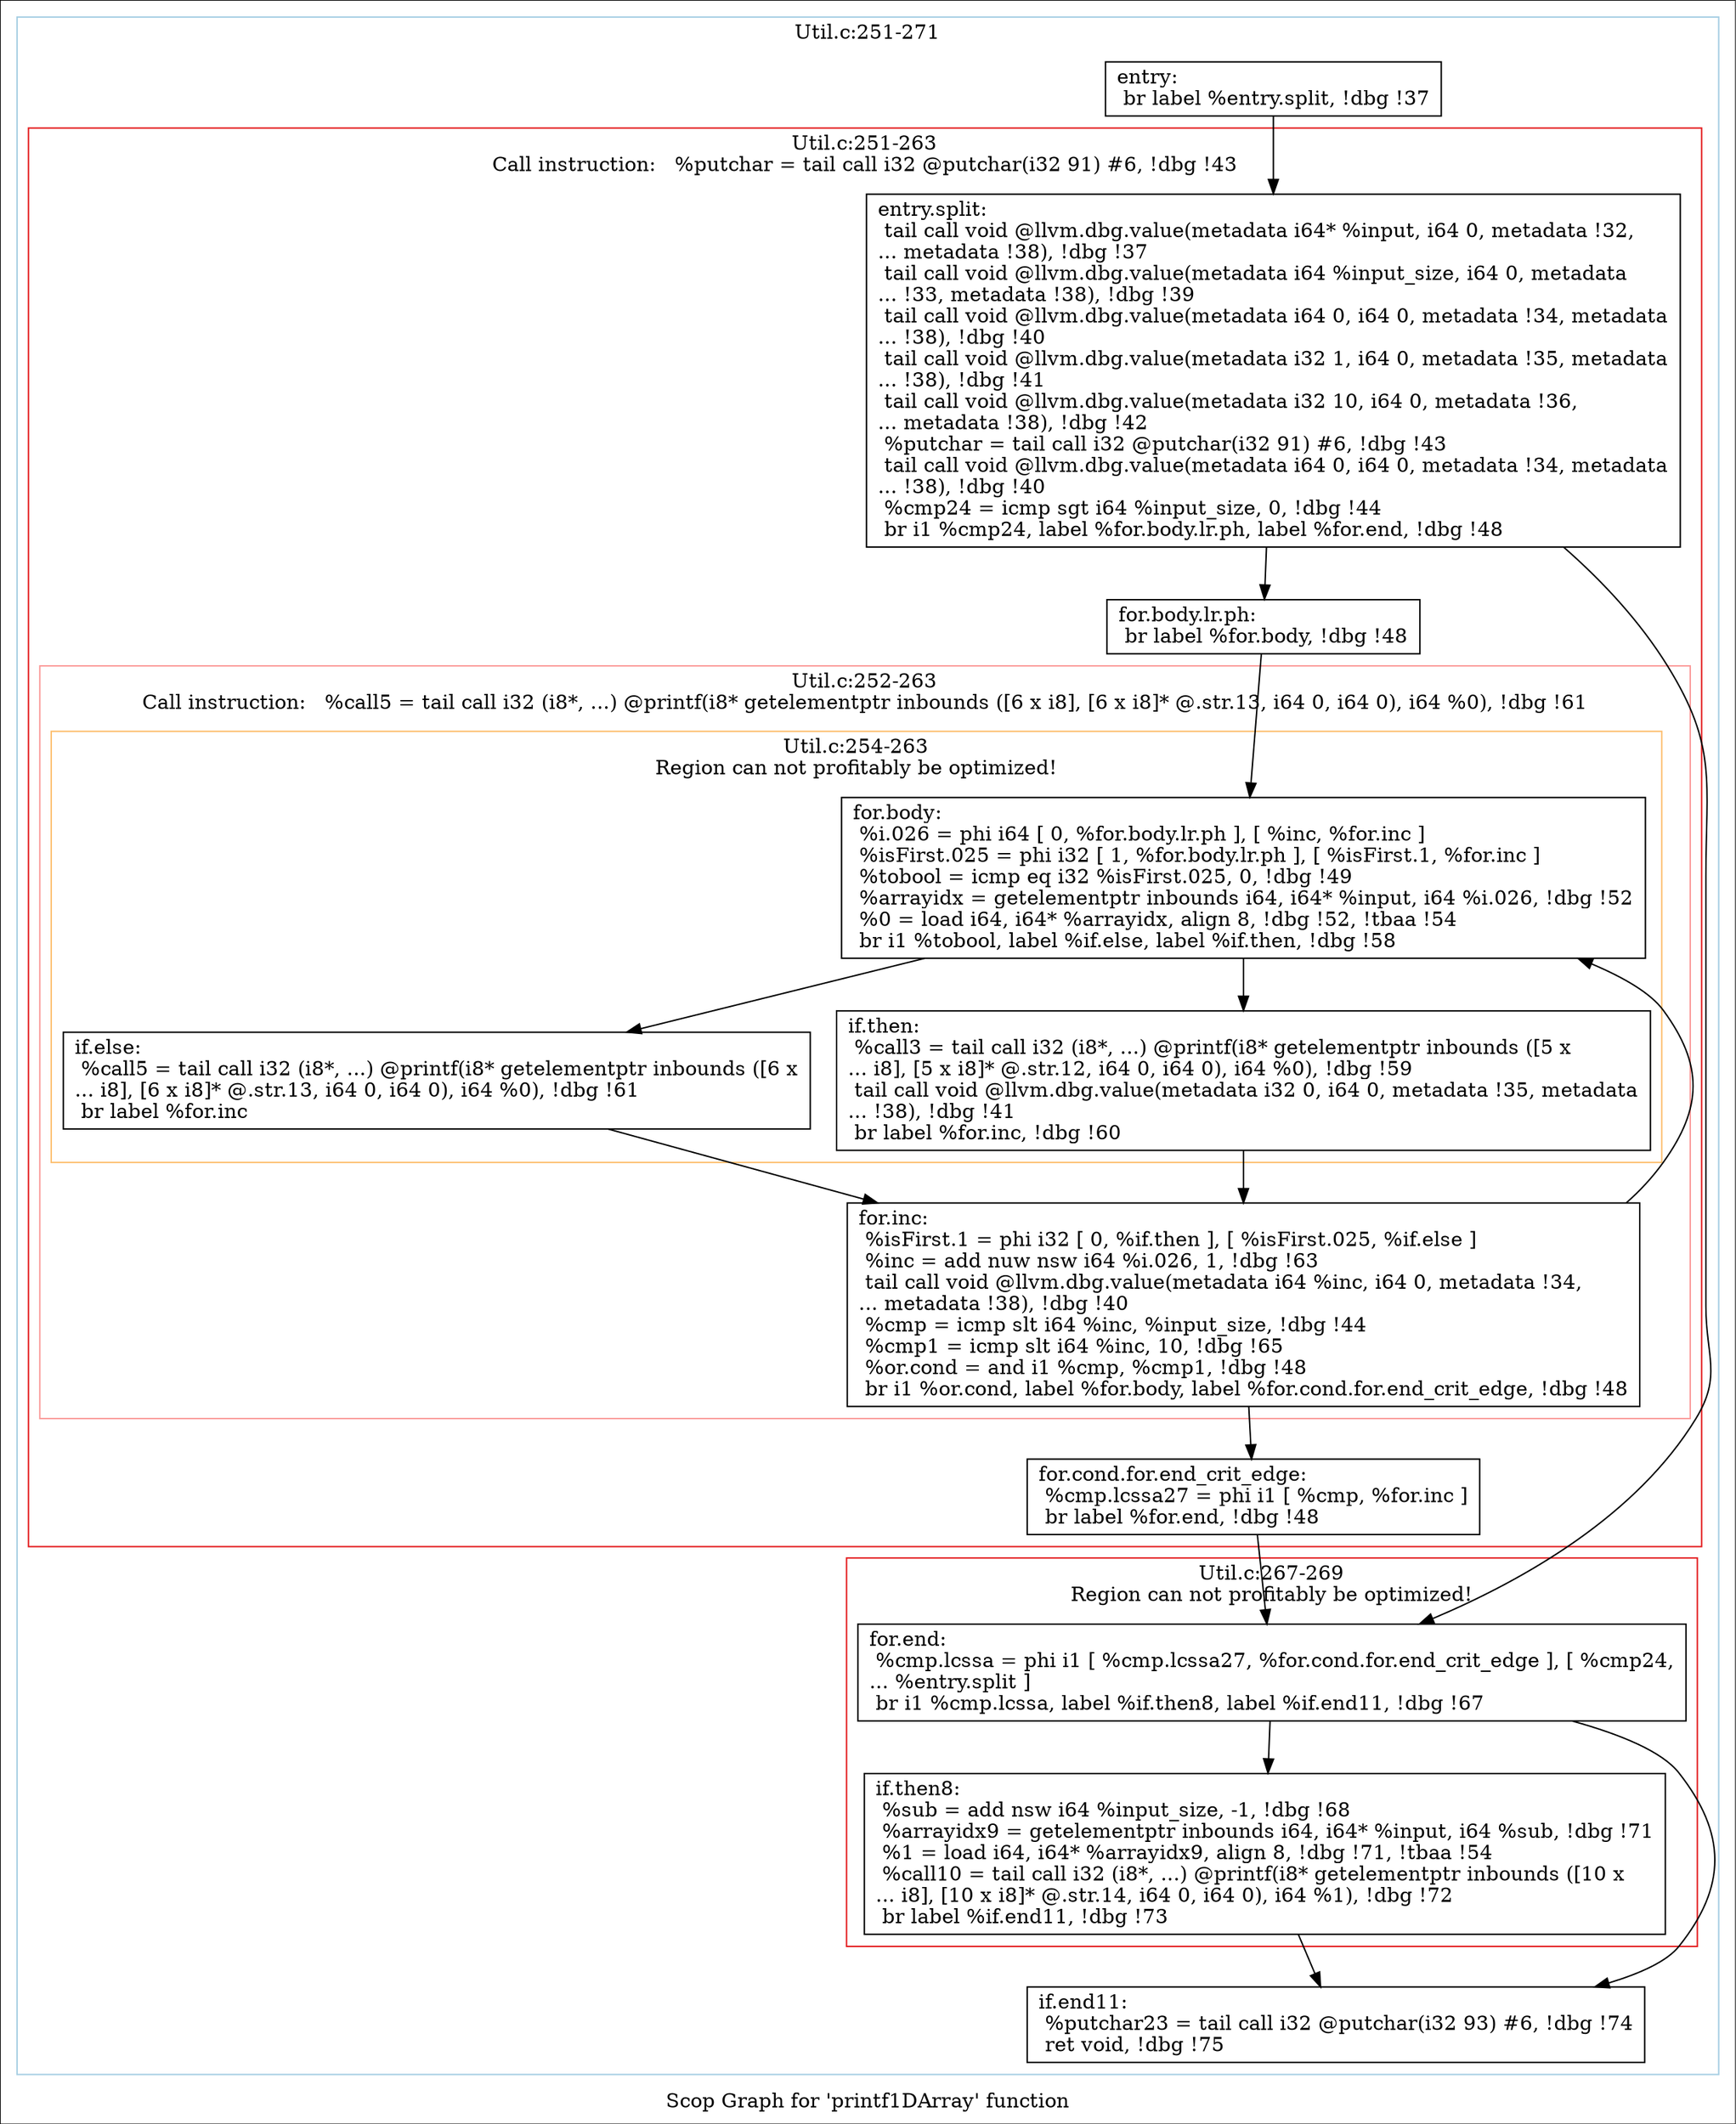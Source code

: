 digraph "Scop Graph for 'printf1DArray' function" {
	label="Scop Graph for 'printf1DArray' function";

	Node0x9d0de40 [shape=record,label="{entry:\l  br label %entry.split, !dbg !37\l}"];
	Node0x9d0de40 -> Node0x9caab50;
	Node0x9caab50 [shape=record,label="{entry.split:                                      \l  tail call void @llvm.dbg.value(metadata i64* %input, i64 0, metadata !32,\l... metadata !38), !dbg !37\l  tail call void @llvm.dbg.value(metadata i64 %input_size, i64 0, metadata\l... !33, metadata !38), !dbg !39\l  tail call void @llvm.dbg.value(metadata i64 0, i64 0, metadata !34, metadata\l... !38), !dbg !40\l  tail call void @llvm.dbg.value(metadata i32 1, i64 0, metadata !35, metadata\l... !38), !dbg !41\l  tail call void @llvm.dbg.value(metadata i32 10, i64 0, metadata !36,\l... metadata !38), !dbg !42\l  %putchar = tail call i32 @putchar(i32 91) #6, !dbg !43\l  tail call void @llvm.dbg.value(metadata i64 0, i64 0, metadata !34, metadata\l... !38), !dbg !40\l  %cmp24 = icmp sgt i64 %input_size, 0, !dbg !44\l  br i1 %cmp24, label %for.body.lr.ph, label %for.end, !dbg !48\l}"];
	Node0x9caab50 -> Node0x9cdbb70;
	Node0x9caab50 -> Node0x9cc9630;
	Node0x9cdbb70 [shape=record,label="{for.body.lr.ph:                                   \l  br label %for.body, !dbg !48\l}"];
	Node0x9cdbb70 -> Node0x9d0b6f0;
	Node0x9d0b6f0 [shape=record,label="{for.body:                                         \l  %i.026 = phi i64 [ 0, %for.body.lr.ph ], [ %inc, %for.inc ]\l  %isFirst.025 = phi i32 [ 1, %for.body.lr.ph ], [ %isFirst.1, %for.inc ]\l  %tobool = icmp eq i32 %isFirst.025, 0, !dbg !49\l  %arrayidx = getelementptr inbounds i64, i64* %input, i64 %i.026, !dbg !52\l  %0 = load i64, i64* %arrayidx, align 8, !dbg !52, !tbaa !54\l  br i1 %tobool, label %if.else, label %if.then, !dbg !58\l}"];
	Node0x9d0b6f0 -> Node0x9caaae0;
	Node0x9d0b6f0 -> Node0x9ce2160;
	Node0x9caaae0 [shape=record,label="{if.else:                                          \l  %call5 = tail call i32 (i8*, ...) @printf(i8* getelementptr inbounds ([6 x\l... i8], [6 x i8]* @.str.13, i64 0, i64 0), i64 %0), !dbg !61\l  br label %for.inc\l}"];
	Node0x9caaae0 -> Node0x9cfbd80;
	Node0x9cfbd80 [shape=record,label="{for.inc:                                          \l  %isFirst.1 = phi i32 [ 0, %if.then ], [ %isFirst.025, %if.else ]\l  %inc = add nuw nsw i64 %i.026, 1, !dbg !63\l  tail call void @llvm.dbg.value(metadata i64 %inc, i64 0, metadata !34,\l... metadata !38), !dbg !40\l  %cmp = icmp slt i64 %inc, %input_size, !dbg !44\l  %cmp1 = icmp slt i64 %inc, 10, !dbg !65\l  %or.cond = and i1 %cmp, %cmp1, !dbg !48\l  br i1 %or.cond, label %for.body, label %for.cond.for.end_crit_edge, !dbg !48\l}"];
	Node0x9cfbd80 -> Node0x9d0b6f0[constraint=false];
	Node0x9cfbd80 -> Node0x9cb2760;
	Node0x9cb2760 [shape=record,label="{for.cond.for.end_crit_edge:                       \l  %cmp.lcssa27 = phi i1 [ %cmp, %for.inc ]\l  br label %for.end, !dbg !48\l}"];
	Node0x9cb2760 -> Node0x9cc9630;
	Node0x9cc9630 [shape=record,label="{for.end:                                          \l  %cmp.lcssa = phi i1 [ %cmp.lcssa27, %for.cond.for.end_crit_edge ], [ %cmp24,\l... %entry.split ]\l  br i1 %cmp.lcssa, label %if.then8, label %if.end11, !dbg !67\l}"];
	Node0x9cc9630 -> Node0x9cb7940;
	Node0x9cc9630 -> Node0x9cf3110;
	Node0x9cb7940 [shape=record,label="{if.then8:                                         \l  %sub = add nsw i64 %input_size, -1, !dbg !68\l  %arrayidx9 = getelementptr inbounds i64, i64* %input, i64 %sub, !dbg !71\l  %1 = load i64, i64* %arrayidx9, align 8, !dbg !71, !tbaa !54\l  %call10 = tail call i32 (i8*, ...) @printf(i8* getelementptr inbounds ([10 x\l... i8], [10 x i8]* @.str.14, i64 0, i64 0), i64 %1), !dbg !72\l  br label %if.end11, !dbg !73\l}"];
	Node0x9cb7940 -> Node0x9cf3110;
	Node0x9cf3110 [shape=record,label="{if.end11:                                         \l  %putchar23 = tail call i32 @putchar(i32 93) #6, !dbg !74\l  ret void, !dbg !75\l}"];
	Node0x9ce2160 [shape=record,label="{if.then:                                          \l  %call3 = tail call i32 (i8*, ...) @printf(i8* getelementptr inbounds ([5 x\l... i8], [5 x i8]* @.str.12, i64 0, i64 0), i64 %0), !dbg !59\l  tail call void @llvm.dbg.value(metadata i32 0, i64 0, metadata !35, metadata\l... !38), !dbg !41\l  br label %for.inc, !dbg !60\l}"];
	Node0x9ce2160 -> Node0x9cfbd80;
	colorscheme = "paired12"
        subgraph cluster_0x9cbbe10 {
          label = "Util.c:251-271
";
          style = solid;
          color = 1
          subgraph cluster_0x9caa4b0 {
            label = "Util.c:251-263
Call instruction:   %putchar = tail call i32 @putchar(i32 91) #6, !dbg !43";
            style = solid;
            color = 6
            subgraph cluster_0x9ca4660 {
              label = "Util.c:252-263
Call instruction:   %call5 = tail call i32 (i8*, ...) @printf(i8* getelementptr inbounds ([6 x i8], [6 x i8]* @.str.13, i64 0, i64 0), i64 %0), !dbg !61";
              style = solid;
              color = 5
              subgraph cluster_0x9d0b640 {
                label = "Util.c:254-263
Region can not profitably be optimized!";
                style = solid;
                color = 7
                Node0x9d0b6f0;
                Node0x9caaae0;
                Node0x9ce2160;
              }
              Node0x9cfbd80;
            }
            Node0x9caab50;
            Node0x9cdbb70;
            Node0x9cb2760;
          }
          subgraph cluster_0x9ccb5a0 {
            label = "Util.c:267-269
Region can not profitably be optimized!";
            style = solid;
            color = 6
            Node0x9cc9630;
            Node0x9cb7940;
          }
          Node0x9d0de40;
          Node0x9cf3110;
        }
}
